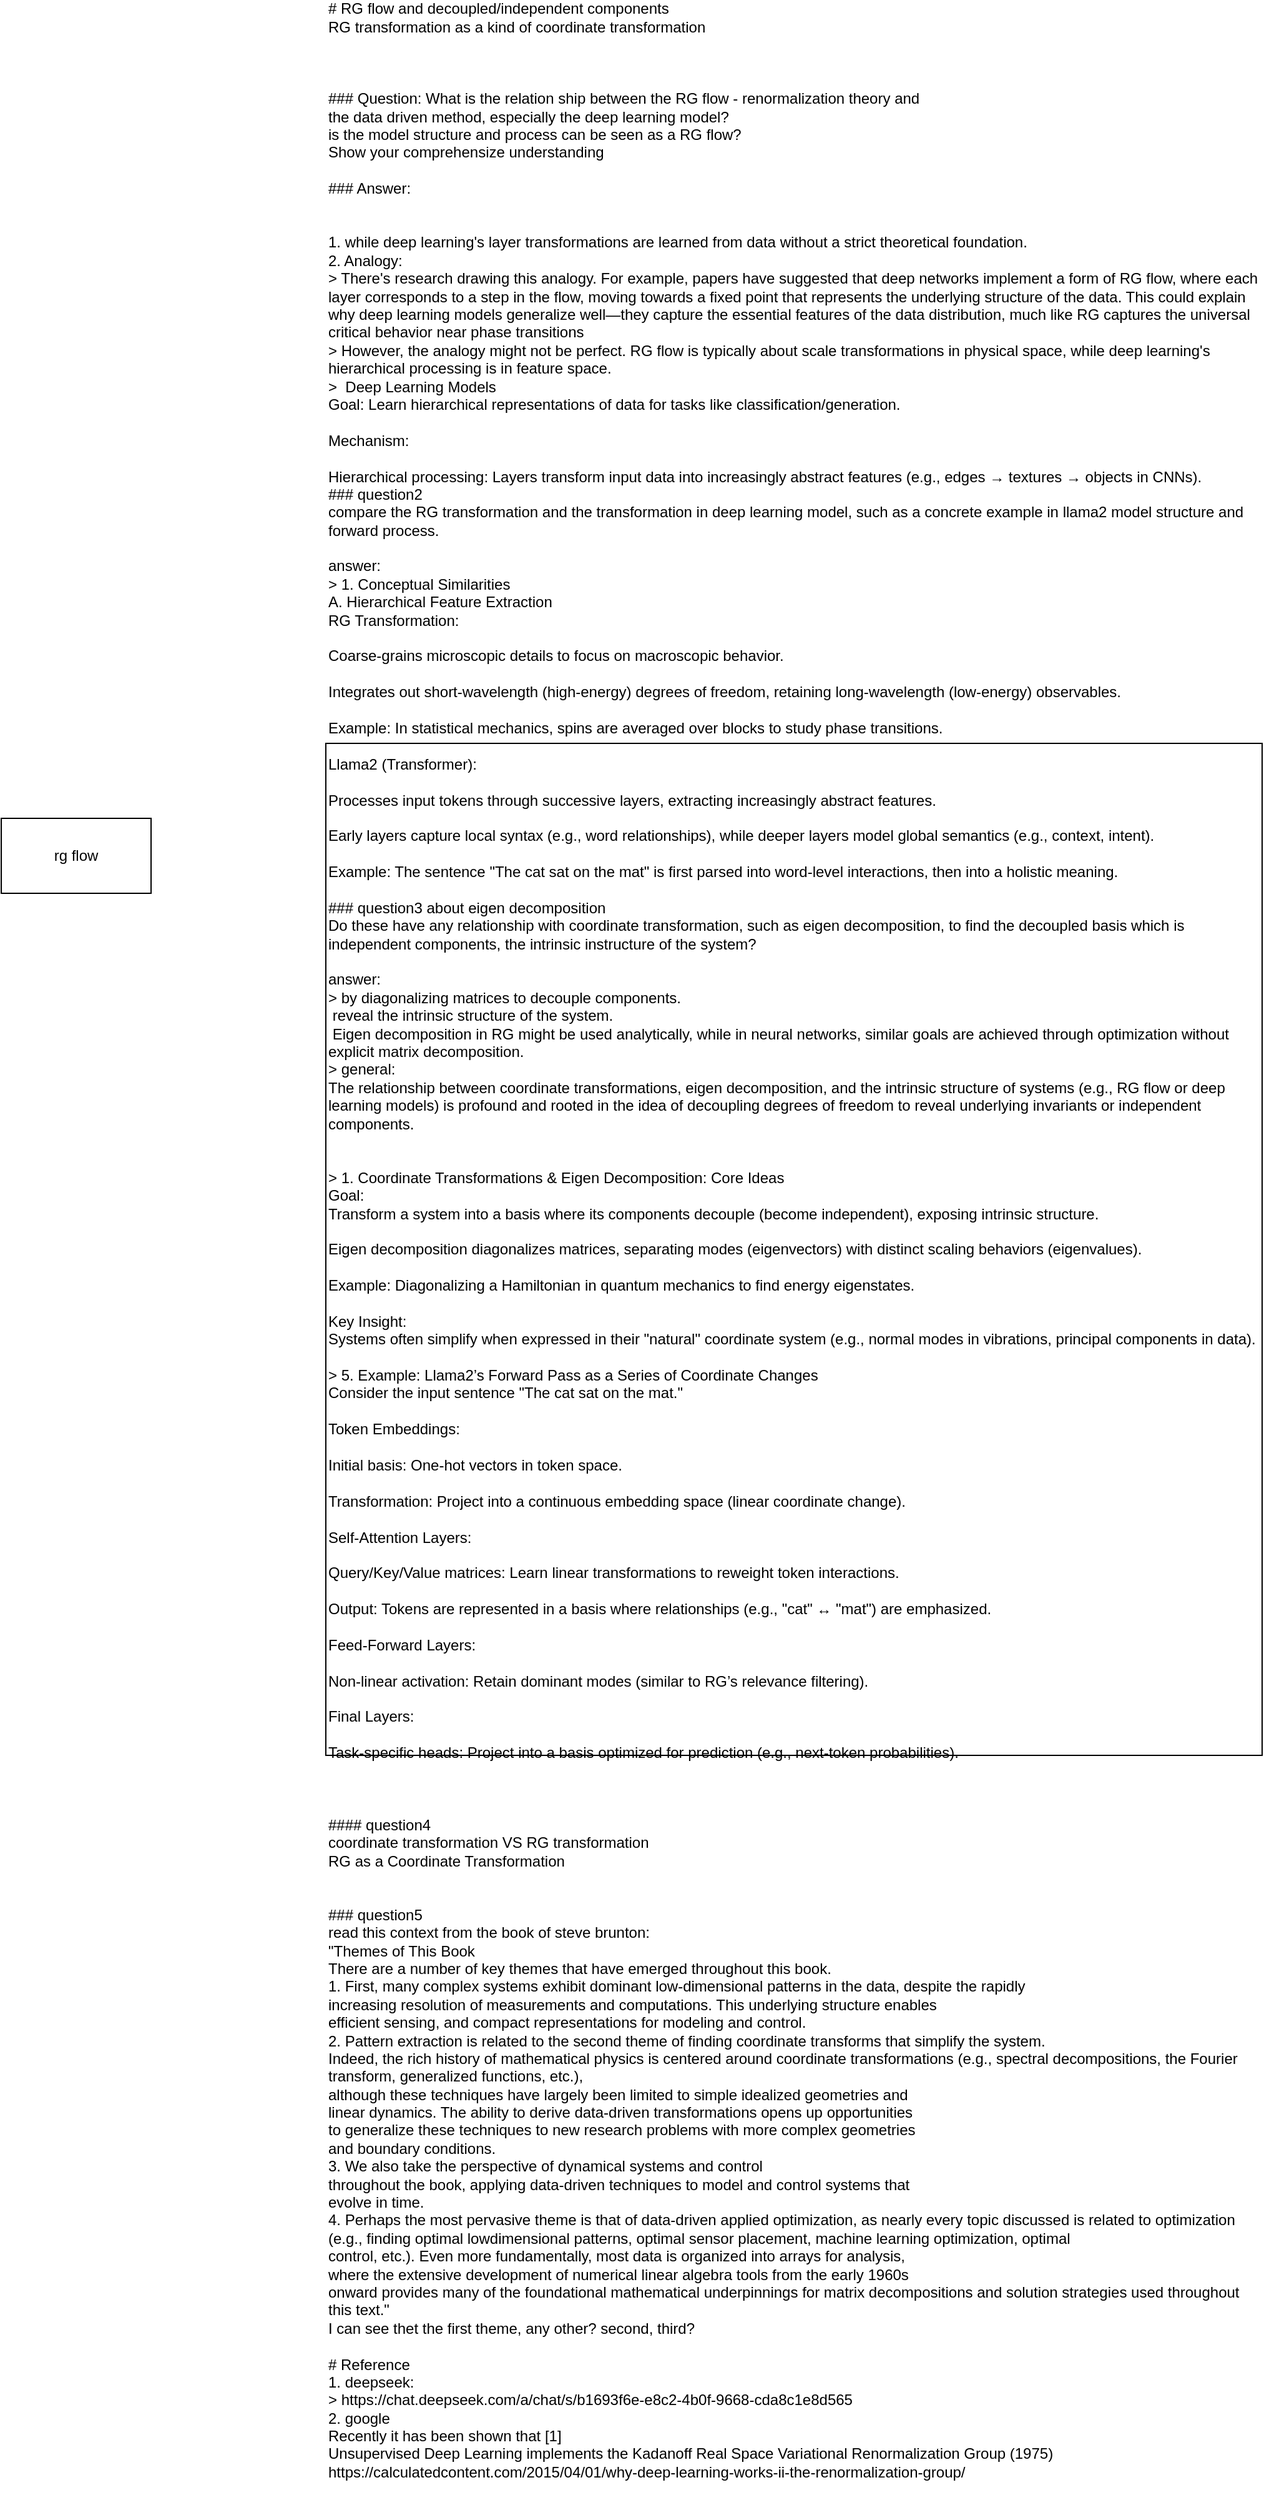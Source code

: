 <mxfile version="26.0.8">
  <diagram name="第 1 页" id="5Q93zj4veoKnuLdM0u5b">
    <mxGraphModel dx="1434" dy="1941" grid="1" gridSize="10" guides="1" tooltips="1" connect="1" arrows="1" fold="1" page="1" pageScale="1" pageWidth="827" pageHeight="1169" math="0" shadow="0">
      <root>
        <mxCell id="0" />
        <mxCell id="1" parent="0" />
        <mxCell id="XNS-aY8_veBb1oL4oywz-1" value="rg flow" style="rounded=0;whiteSpace=wrap;html=1;" vertex="1" parent="1">
          <mxGeometry x="10" y="250" width="120" height="60" as="geometry" />
        </mxCell>
        <mxCell id="XNS-aY8_veBb1oL4oywz-2" value="&lt;div&gt;# RG flow and decoupled/independent components&lt;/div&gt;&lt;div&gt;RG transformation as a kind of coordinate transformation&lt;/div&gt;&lt;div&gt;&lt;br&gt;&lt;/div&gt;&lt;div&gt;&lt;br&gt;&lt;/div&gt;&lt;div&gt;&lt;br&gt;&lt;/div&gt;&lt;div&gt;### Question: What is the relation ship between the RG flow - renormalization theory and&amp;nbsp;&lt;/div&gt;&lt;div&gt;the data driven method, especially the deep learning model?&lt;/div&gt;&lt;div&gt;is the model structure and process can be seen as a RG flow?&lt;/div&gt;&lt;div&gt;Show your comprehensize understanding&lt;/div&gt;&lt;div&gt;&lt;br&gt;&lt;/div&gt;&lt;div&gt;### Answer:&lt;/div&gt;&lt;div&gt;&lt;br&gt;&lt;/div&gt;&lt;div&gt;&lt;br&gt;&lt;/div&gt;&lt;div&gt;1. while deep learning&#39;s layer transformations are learned from data without a strict theoretical foundation.&lt;/div&gt;&lt;div&gt;2. Analogy:&lt;/div&gt;&lt;div&gt;&amp;gt; There&#39;s research drawing this analogy. For example, papers have suggested that deep networks implement a form of RG flow, where each layer corresponds to a step in the flow, moving towards a fixed point that represents the underlying structure of the data. This could explain why deep learning models generalize well—they capture the essential features of the data distribution, much like RG captures the universal critical behavior near phase transitions&lt;/div&gt;&lt;div&gt;&amp;gt; However, the analogy might not be perfect. RG flow is typically about scale transformations in physical space, while deep learning&#39;s hierarchical processing is in feature space.&lt;/div&gt;&lt;div&gt;&amp;gt;&amp;nbsp; Deep Learning Models&lt;/div&gt;&lt;div&gt;Goal: Learn hierarchical representations of data for tasks like classification/generation.&lt;/div&gt;&lt;div&gt;&lt;br&gt;&lt;/div&gt;&lt;div&gt;Mechanism:&lt;/div&gt;&lt;div&gt;&lt;br&gt;&lt;/div&gt;&lt;div&gt;Hierarchical processing: Layers transform input data into increasingly abstract features (e.g., edges → textures → objects in CNNs).&lt;/div&gt;&lt;div&gt;### question2&lt;/div&gt;&lt;div&gt;compare the RG transformation and the transformation in deep learning model, such as a concrete example in llama2 model structure and forward process.&lt;/div&gt;&lt;div&gt;&lt;br&gt;&lt;/div&gt;&lt;div&gt;answer:&lt;/div&gt;&lt;div&gt;&amp;gt; 1. Conceptual Similarities&lt;/div&gt;&lt;div&gt;A. Hierarchical Feature Extraction&lt;/div&gt;&lt;div&gt;RG Transformation:&lt;/div&gt;&lt;div&gt;&lt;br&gt;&lt;/div&gt;&lt;div&gt;Coarse-grains microscopic details to focus on macroscopic behavior.&lt;/div&gt;&lt;div&gt;&lt;br&gt;&lt;/div&gt;&lt;div&gt;Integrates out short-wavelength (high-energy) degrees of freedom, retaining long-wavelength (low-energy) observables.&lt;/div&gt;&lt;div&gt;&lt;br&gt;&lt;/div&gt;&lt;div&gt;Example: In statistical mechanics, spins are averaged over blocks to study phase transitions.&lt;/div&gt;&lt;div&gt;&lt;br&gt;&lt;/div&gt;&lt;div&gt;Llama2 (Transformer):&lt;/div&gt;&lt;div&gt;&lt;br&gt;&lt;/div&gt;&lt;div&gt;Processes input tokens through successive layers, extracting increasingly abstract features.&lt;/div&gt;&lt;div&gt;&lt;br&gt;&lt;/div&gt;&lt;div&gt;Early layers capture local syntax (e.g., word relationships), while deeper layers model global semantics (e.g., context, intent).&lt;/div&gt;&lt;div&gt;&lt;br&gt;&lt;/div&gt;&lt;div&gt;Example: The sentence &quot;The cat sat on the mat&quot; is first parsed into word-level interactions, then into a holistic meaning.&lt;/div&gt;&lt;div&gt;&lt;br&gt;&lt;/div&gt;&lt;div&gt;### question3 about eigen decomposition&lt;/div&gt;&lt;div&gt;Do these have any relationship with coordinate transformation, such as eigen decomposition, to find the decoupled basis which is independent components, the intrinsic instructure of the system?&lt;/div&gt;&lt;div&gt;&lt;br&gt;&lt;/div&gt;&lt;div&gt;answer:&lt;/div&gt;&lt;div&gt;&amp;gt; by diagonalizing matrices to decouple components.&lt;/div&gt;&lt;div&gt;&amp;nbsp;reveal the intrinsic structure of the system.&lt;/div&gt;&lt;div&gt;&amp;nbsp;Eigen decomposition in RG might be used analytically, while in neural networks, similar goals are achieved through optimization without explicit matrix decomposition.&lt;/div&gt;&lt;div&gt;&amp;gt; general:&lt;/div&gt;&lt;div&gt;The relationship between coordinate transformations, eigen decomposition, and the intrinsic structure of systems (e.g., RG flow or deep learning models) is profound and rooted in the idea of decoupling degrees of freedom to reveal underlying invariants or independent components.&lt;/div&gt;&lt;div&gt;&lt;br&gt;&lt;/div&gt;&lt;div&gt;&lt;br&gt;&lt;/div&gt;&lt;div&gt;&amp;gt; 1. Coordinate Transformations &amp;amp; Eigen Decomposition: Core Ideas&lt;/div&gt;&lt;div&gt;Goal:&lt;/div&gt;&lt;div&gt;Transform a system into a basis where its components decouple (become independent), exposing intrinsic structure.&lt;/div&gt;&lt;div&gt;&lt;br&gt;&lt;/div&gt;&lt;div&gt;Eigen decomposition diagonalizes matrices, separating modes (eigenvectors) with distinct scaling behaviors (eigenvalues).&lt;/div&gt;&lt;div&gt;&lt;br&gt;&lt;/div&gt;&lt;div&gt;Example: Diagonalizing a Hamiltonian in quantum mechanics to find energy eigenstates.&lt;/div&gt;&lt;div&gt;&lt;br&gt;&lt;/div&gt;&lt;div&gt;Key Insight:&lt;/div&gt;&lt;div&gt;Systems often simplify when expressed in their &quot;natural&quot; coordinate system (e.g., normal modes in vibrations, principal components in data).&lt;/div&gt;&lt;div&gt;&lt;br&gt;&lt;/div&gt;&lt;div&gt;&amp;gt; 5. Example: Llama2’s Forward Pass as a Series of Coordinate Changes&lt;/div&gt;&lt;div&gt;Consider the input sentence &quot;The cat sat on the mat.&quot;&lt;/div&gt;&lt;div&gt;&lt;br&gt;&lt;/div&gt;&lt;div&gt;Token Embeddings:&lt;/div&gt;&lt;div&gt;&lt;br&gt;&lt;/div&gt;&lt;div&gt;Initial basis: One-hot vectors in token space.&lt;/div&gt;&lt;div&gt;&lt;br&gt;&lt;/div&gt;&lt;div&gt;Transformation: Project into a continuous embedding space (linear coordinate change).&lt;/div&gt;&lt;div&gt;&lt;br&gt;&lt;/div&gt;&lt;div&gt;Self-Attention Layers:&lt;/div&gt;&lt;div&gt;&lt;br&gt;&lt;/div&gt;&lt;div&gt;Query/Key/Value matrices: Learn linear transformations to reweight token interactions.&lt;/div&gt;&lt;div&gt;&lt;br&gt;&lt;/div&gt;&lt;div&gt;Output: Tokens are represented in a basis where relationships (e.g., &quot;cat&quot; ↔ &quot;mat&quot;) are emphasized.&lt;/div&gt;&lt;div&gt;&lt;br&gt;&lt;/div&gt;&lt;div&gt;Feed-Forward Layers:&lt;/div&gt;&lt;div&gt;&lt;br&gt;&lt;/div&gt;&lt;div&gt;Non-linear activation: Retain dominant modes (similar to RG’s relevance filtering).&lt;/div&gt;&lt;div&gt;&lt;br&gt;&lt;/div&gt;&lt;div&gt;Final Layers:&lt;/div&gt;&lt;div&gt;&lt;br&gt;&lt;/div&gt;&lt;div&gt;Task-specific heads: Project into a basis optimized for prediction (e.g., next-token probabilities).&lt;/div&gt;&lt;div&gt;&lt;br&gt;&lt;/div&gt;&lt;div&gt;&lt;br&gt;&lt;/div&gt;&lt;div&gt;&lt;br&gt;&lt;/div&gt;&lt;div&gt;#### question4&lt;/div&gt;&lt;div&gt;coordinate transformation VS RG transformation&lt;/div&gt;&lt;div&gt;RG as a Coordinate Transformation&lt;/div&gt;&lt;div&gt;&lt;br&gt;&lt;/div&gt;&lt;div&gt;&lt;br&gt;&lt;/div&gt;&lt;div&gt;### question5&lt;/div&gt;&lt;div&gt;read this context from the book of steve brunton:&lt;/div&gt;&lt;div&gt;&quot;Themes of This Book&lt;/div&gt;&lt;div&gt;There are a number of key themes that have emerged throughout this book.&amp;nbsp;&lt;/div&gt;&lt;div&gt;1. First, many complex systems exhibit dominant low-dimensional patterns in the data, despite the rapidly&lt;/div&gt;&lt;div&gt;increasing resolution of measurements and computations. This underlying structure enables&lt;/div&gt;&lt;div&gt;efficient sensing, and compact representations for modeling and control.&amp;nbsp;&lt;/div&gt;&lt;div&gt;2. Pattern extraction is related to the second theme of finding coordinate transforms that simplify the system.&lt;/div&gt;&lt;div&gt;Indeed, the rich history of mathematical physics is centered around coordinate transformations (e.g., spectral decompositions, the Fourier transform, generalized functions, etc.),&lt;/div&gt;&lt;div&gt;although these techniques have largely been limited to simple idealized geometries and&lt;/div&gt;&lt;div&gt;linear dynamics. The ability to derive data-driven transformations opens up opportunities&lt;/div&gt;&lt;div&gt;to generalize these techniques to new research problems with more complex geometries&lt;/div&gt;&lt;div&gt;and boundary conditions.&amp;nbsp;&lt;/div&gt;&lt;div&gt;3. We also take the perspective of dynamical systems and control&lt;/div&gt;&lt;div&gt;throughout the book, applying data-driven techniques to model and control systems that&lt;/div&gt;&lt;div&gt;evolve in time.&amp;nbsp;&lt;/div&gt;&lt;div&gt;4. Perhaps the most pervasive theme is that of data-driven applied optimization, as nearly every topic discussed is related to optimization (e.g., finding optimal lowdimensional patterns, optimal sensor placement, machine learning optimization, optimal&lt;/div&gt;&lt;div&gt;control, etc.). Even more fundamentally, most data is organized into arrays for analysis,&lt;/div&gt;&lt;div&gt;where the extensive development of numerical linear algebra tools from the early 1960s&lt;/div&gt;&lt;div&gt;onward provides many of the foundational mathematical underpinnings for matrix decompositions and solution strategies used throughout this text.&quot;&lt;/div&gt;&lt;div&gt;I can see thet the first theme, any other? second, third?&lt;/div&gt;&lt;div&gt;&lt;br&gt;&lt;/div&gt;&lt;div&gt;# Reference&lt;/div&gt;&lt;div&gt;1. deepseek:&lt;/div&gt;&lt;div&gt;&amp;gt; https://chat.deepseek.com/a/chat/s/b1693f6e-e8c2-4b0f-9668-cda8c1e8d565&lt;/div&gt;&lt;div&gt;2. google&lt;/div&gt;&lt;div&gt;Recently it has been shown that [1]&lt;/div&gt;&lt;div&gt;Unsupervised Deep Learning implements the Kadanoff Real Space Variational Renormalization Group (1975)&lt;/div&gt;&lt;div&gt;https://calculatedcontent.com/2015/04/01/why-deep-learning-works-ii-the-renormalization-group/&lt;/div&gt;&lt;div&gt;&lt;br&gt;&lt;/div&gt;" style="rounded=0;whiteSpace=wrap;html=1;align=left;" vertex="1" parent="1">
          <mxGeometry x="270" y="190" width="750" height="810" as="geometry" />
        </mxCell>
      </root>
    </mxGraphModel>
  </diagram>
</mxfile>
